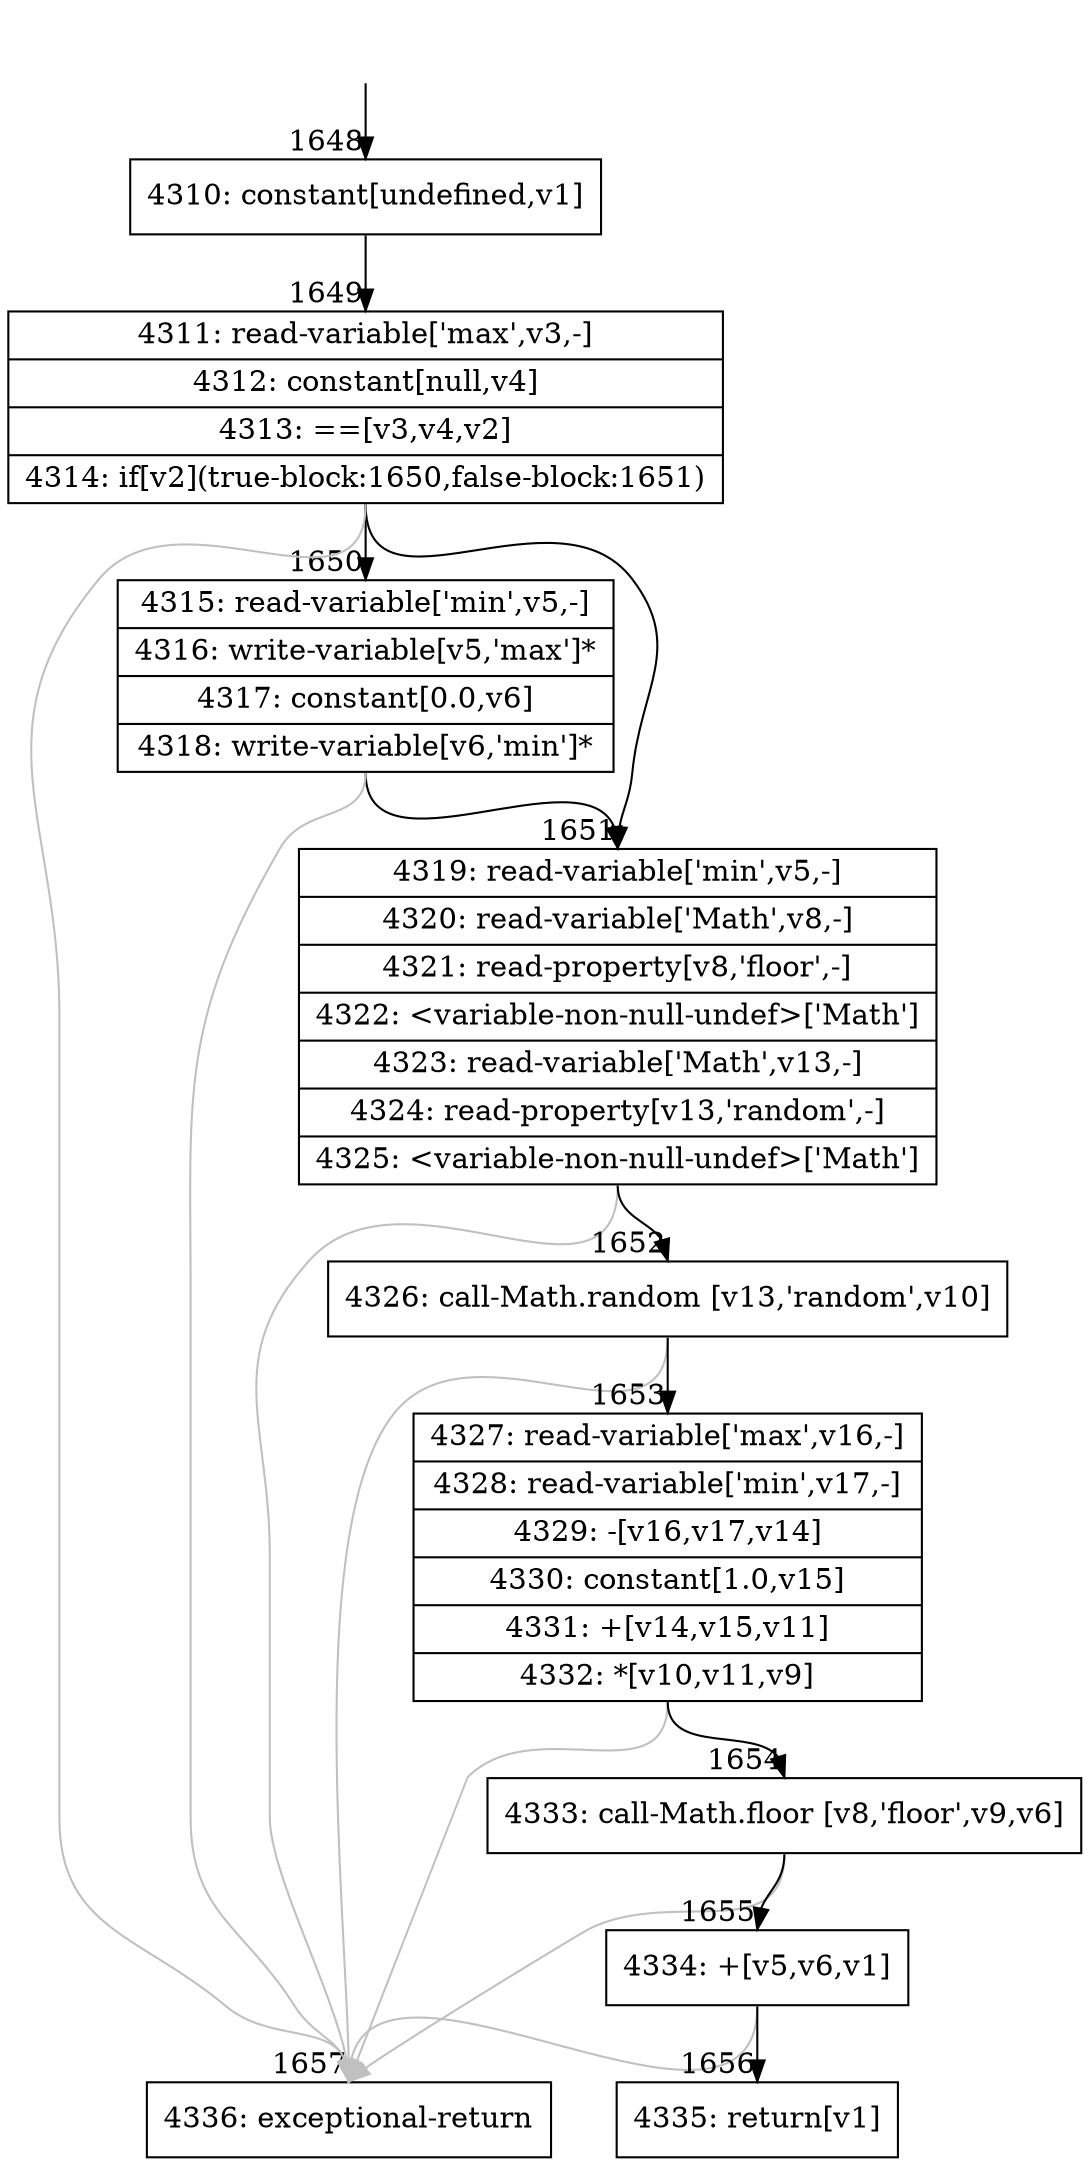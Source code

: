 digraph {
rankdir="TD"
BB_entry145[shape=none,label=""];
BB_entry145 -> BB1648 [tailport=s, headport=n, headlabel="    1648"]
BB1648 [shape=record label="{4310: constant[undefined,v1]}" ] 
BB1648 -> BB1649 [tailport=s, headport=n, headlabel="      1649"]
BB1649 [shape=record label="{4311: read-variable['max',v3,-]|4312: constant[null,v4]|4313: ==[v3,v4,v2]|4314: if[v2](true-block:1650,false-block:1651)}" ] 
BB1649 -> BB1650 [tailport=s, headport=n, headlabel="      1650"]
BB1649 -> BB1651 [tailport=s, headport=n, headlabel="      1651"]
BB1649 -> BB1657 [tailport=s, headport=n, color=gray, headlabel="      1657"]
BB1650 [shape=record label="{4315: read-variable['min',v5,-]|4316: write-variable[v5,'max']*|4317: constant[0.0,v6]|4318: write-variable[v6,'min']*}" ] 
BB1650 -> BB1651 [tailport=s, headport=n]
BB1650 -> BB1657 [tailport=s, headport=n, color=gray]
BB1651 [shape=record label="{4319: read-variable['min',v5,-]|4320: read-variable['Math',v8,-]|4321: read-property[v8,'floor',-]|4322: \<variable-non-null-undef\>['Math']|4323: read-variable['Math',v13,-]|4324: read-property[v13,'random',-]|4325: \<variable-non-null-undef\>['Math']}" ] 
BB1651 -> BB1652 [tailport=s, headport=n, headlabel="      1652"]
BB1651 -> BB1657 [tailport=s, headport=n, color=gray]
BB1652 [shape=record label="{4326: call-Math.random [v13,'random',v10]}" ] 
BB1652 -> BB1653 [tailport=s, headport=n, headlabel="      1653"]
BB1652 -> BB1657 [tailport=s, headport=n, color=gray]
BB1653 [shape=record label="{4327: read-variable['max',v16,-]|4328: read-variable['min',v17,-]|4329: -[v16,v17,v14]|4330: constant[1.0,v15]|4331: +[v14,v15,v11]|4332: *[v10,v11,v9]}" ] 
BB1653 -> BB1654 [tailport=s, headport=n, headlabel="      1654"]
BB1653 -> BB1657 [tailport=s, headport=n, color=gray]
BB1654 [shape=record label="{4333: call-Math.floor [v8,'floor',v9,v6]}" ] 
BB1654 -> BB1655 [tailport=s, headport=n, headlabel="      1655"]
BB1654 -> BB1657 [tailport=s, headport=n, color=gray]
BB1655 [shape=record label="{4334: +[v5,v6,v1]}" ] 
BB1655 -> BB1656 [tailport=s, headport=n, headlabel="      1656"]
BB1655 -> BB1657 [tailport=s, headport=n, color=gray]
BB1656 [shape=record label="{4335: return[v1]}" ] 
BB1657 [shape=record label="{4336: exceptional-return}" ] 
//#$~ 1327
}
